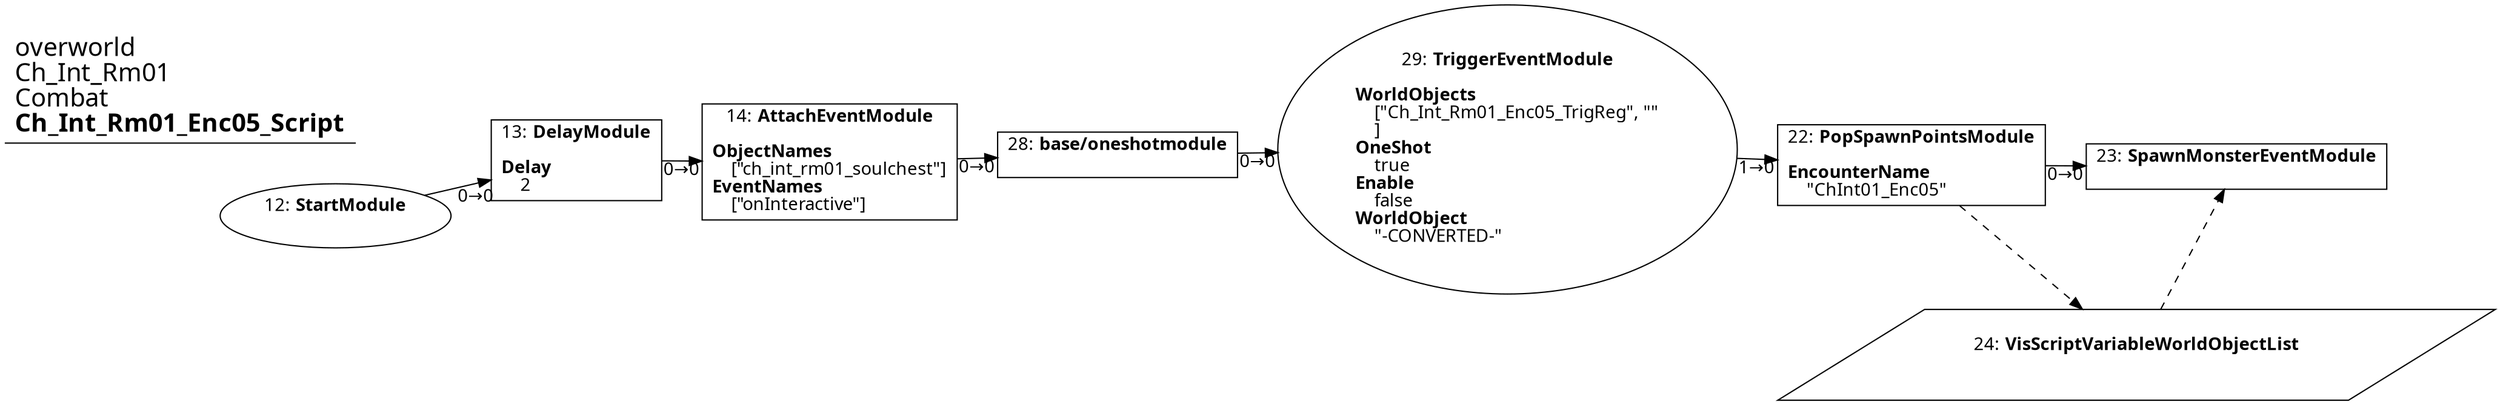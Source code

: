 digraph {
    layout = fdp;
    overlap = prism;
    sep = "+16";
    splines = spline;

    node [ shape = box ];

    graph [ fontname = "Segoe UI" ];
    node [ fontname = "Segoe UI" ];
    edge [ fontname = "Segoe UI" ];

    12 [ label = <12: <b>StartModule</b><br/><br/>> ];
    12 [ shape = oval ]
    12 [ pos = "0.071,-0.201!" ];
    12 -> 13 [ label = "0→0" ];

    13 [ label = <13: <b>DelayModule</b><br/><br/><b>Delay</b><br align="left"/>    2<br align="left"/>> ];
    13 [ pos = "0.23600002,-0.201!" ];
    13 -> 14 [ label = "0→0" ];

    14 [ label = <14: <b>AttachEventModule</b><br/><br/><b>ObjectNames</b><br align="left"/>    [&quot;ch_int_rm01_soulchest&quot;]<br align="left"/><b>EventNames</b><br align="left"/>    [&quot;onInteractive&quot;]<br align="left"/>> ];
    14 [ pos = "0.40100002,-0.202!" ];
    14 -> 28 [ label = "0→0" ];

    22 [ label = <22: <b>PopSpawnPointsModule</b><br/><br/><b>EncounterName</b><br align="left"/>    &quot;ChInt01_Enc05&quot;<br align="left"/>> ];
    22 [ pos = "1.378,-0.20500001!" ];
    22 -> 23 [ label = "0→0" ];
    22 -> 24 [ style = dashed ];

    23 [ label = <23: <b>SpawnMonsterEventModule</b><br/><br/>> ];
    23 [ pos = "1.6220001,-0.20500001!" ];
    24 -> 23 [ style = dashed ];

    24 [ label = <24: <b>VisScriptVariableWorldObjectList</b><br/><br/>> ];
    24 [ shape = parallelogram ]
    24 [ pos = "1.399,-0.35500002!" ];

    28 [ label = <28: <b>base/oneshotmodule</b><br/><br/>> ];
    28 [ pos = "0.61800003,-0.201!" ];
    28 -> 29 [ label = "0→0" ];

    29 [ label = <29: <b>TriggerEventModule</b><br/><br/><b>WorldObjects</b><br align="left"/>    [&quot;Ch_Int_Rm01_Enc05_TrigReg&quot;, &quot;&quot;<br align="left"/>    ]<br align="left"/><b>OneShot</b><br align="left"/>    true<br align="left"/><b>Enable</b><br align="left"/>    false<br align="left"/><b>WorldObject</b><br align="left"/>    &quot;-CONVERTED-&quot;<br align="left"/>> ];
    29 [ shape = oval ]
    29 [ pos = "0.78900003,-0.201!" ];
    29 -> 22 [ label = "1→0" ];

    title [ pos = "0.07,-0.2!" ];
    title [ shape = underline ];
    title [ label = <<font point-size="20">overworld<br align="left"/>Ch_Int_Rm01<br align="left"/>Combat<br align="left"/><b>Ch_Int_Rm01_Enc05_Script</b><br align="left"/></font>> ];
}
